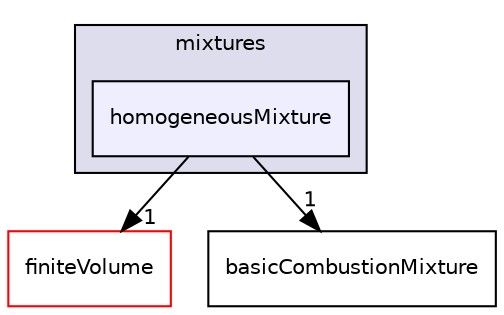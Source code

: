 digraph "src/thermophysicalModels/reactionThermo/mixtures/homogeneousMixture" {
  bgcolor=transparent;
  compound=true
  node [ fontsize="10", fontname="Helvetica"];
  edge [ labelfontsize="10", labelfontname="Helvetica"];
  subgraph clusterdir_4c3899116fa10d6c6748b991d6c665d1 {
    graph [ bgcolor="#ddddee", pencolor="black", label="mixtures" fontname="Helvetica", fontsize="10", URL="dir_4c3899116fa10d6c6748b991d6c665d1.html"]
  dir_2c47dd594bafbfedbefffd42d67f413d [shape=box, label="homogeneousMixture", style="filled", fillcolor="#eeeeff", pencolor="black", URL="dir_2c47dd594bafbfedbefffd42d67f413d.html"];
  }
  dir_9bd15774b555cf7259a6fa18f99fe99b [shape=box label="finiteVolume" color="red" URL="dir_9bd15774b555cf7259a6fa18f99fe99b.html"];
  dir_304be2c3c3e20d27db4225b2b34f5ead [shape=box label="basicCombustionMixture" URL="dir_304be2c3c3e20d27db4225b2b34f5ead.html"];
  dir_2c47dd594bafbfedbefffd42d67f413d->dir_9bd15774b555cf7259a6fa18f99fe99b [headlabel="1", labeldistance=1.5 headhref="dir_002902_000897.html"];
  dir_2c47dd594bafbfedbefffd42d67f413d->dir_304be2c3c3e20d27db4225b2b34f5ead [headlabel="1", labeldistance=1.5 headhref="dir_002902_002898.html"];
}
